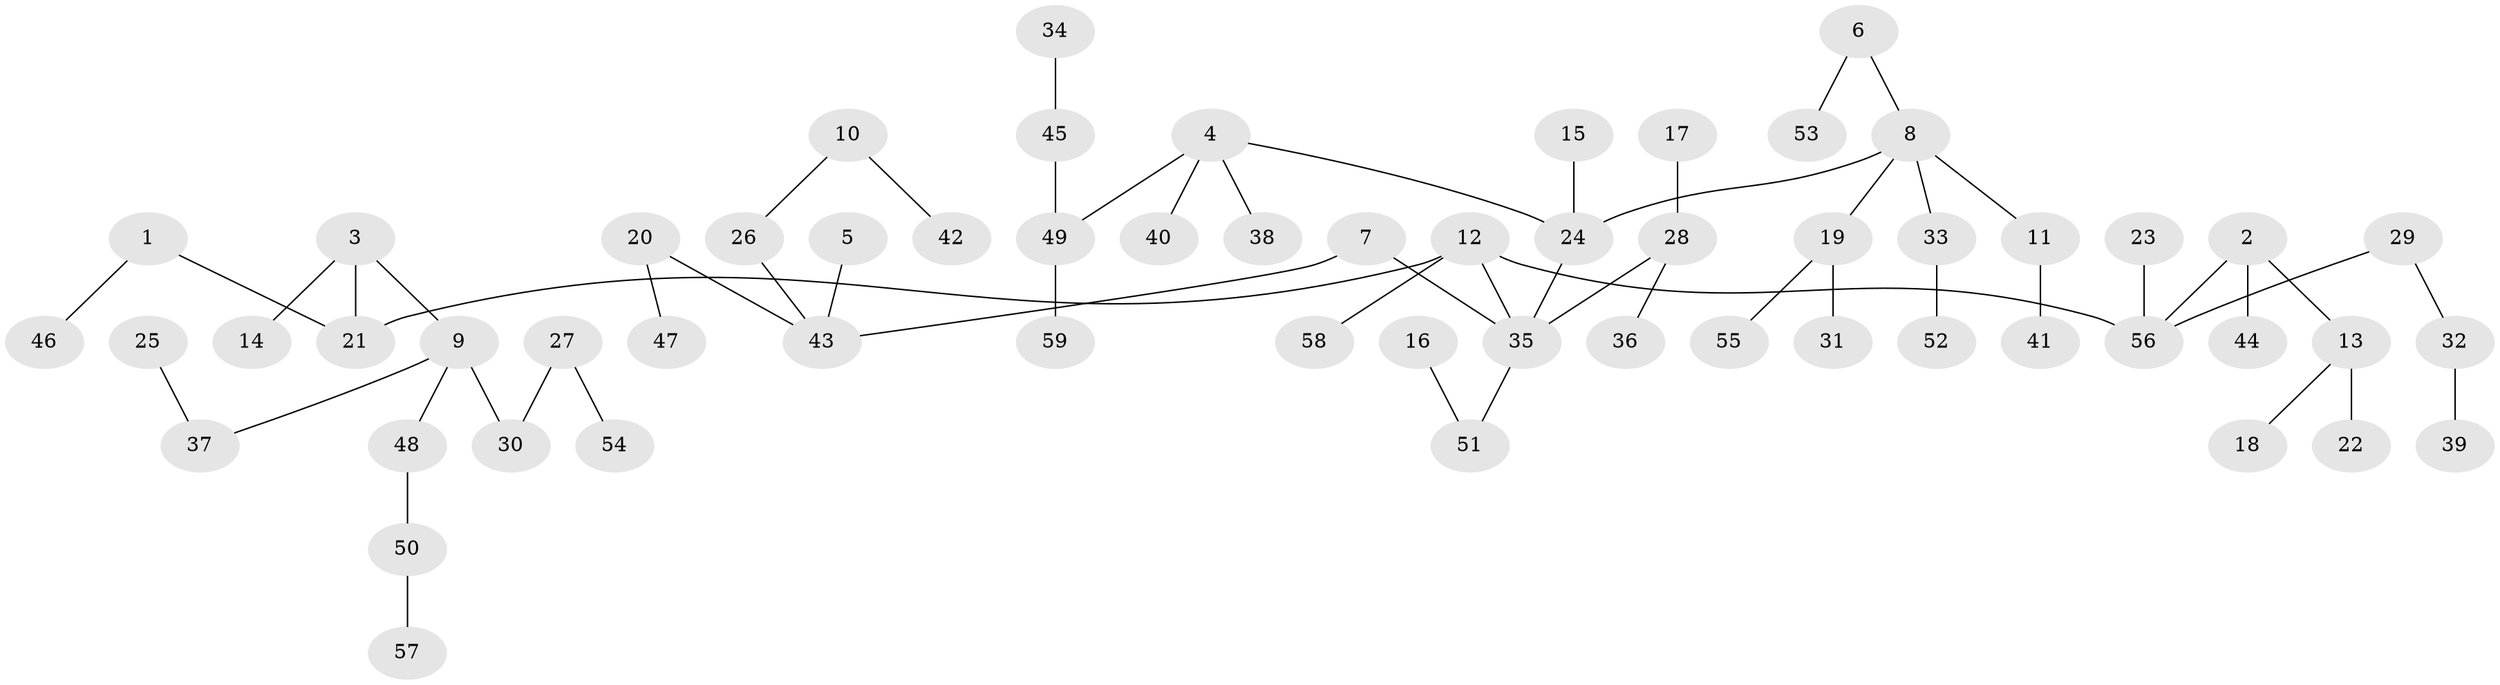 // original degree distribution, {7: 0.008547008547008548, 3: 0.15384615384615385, 4: 0.07692307692307693, 5: 0.017094017094017096, 2: 0.28205128205128205, 6: 0.008547008547008548, 1: 0.452991452991453}
// Generated by graph-tools (version 1.1) at 2025/02/03/09/25 03:02:19]
// undirected, 59 vertices, 58 edges
graph export_dot {
graph [start="1"]
  node [color=gray90,style=filled];
  1;
  2;
  3;
  4;
  5;
  6;
  7;
  8;
  9;
  10;
  11;
  12;
  13;
  14;
  15;
  16;
  17;
  18;
  19;
  20;
  21;
  22;
  23;
  24;
  25;
  26;
  27;
  28;
  29;
  30;
  31;
  32;
  33;
  34;
  35;
  36;
  37;
  38;
  39;
  40;
  41;
  42;
  43;
  44;
  45;
  46;
  47;
  48;
  49;
  50;
  51;
  52;
  53;
  54;
  55;
  56;
  57;
  58;
  59;
  1 -- 21 [weight=1.0];
  1 -- 46 [weight=1.0];
  2 -- 13 [weight=1.0];
  2 -- 44 [weight=1.0];
  2 -- 56 [weight=1.0];
  3 -- 9 [weight=1.0];
  3 -- 14 [weight=1.0];
  3 -- 21 [weight=1.0];
  4 -- 24 [weight=1.0];
  4 -- 38 [weight=1.0];
  4 -- 40 [weight=1.0];
  4 -- 49 [weight=1.0];
  5 -- 43 [weight=1.0];
  6 -- 8 [weight=1.0];
  6 -- 53 [weight=1.0];
  7 -- 35 [weight=1.0];
  7 -- 43 [weight=1.0];
  8 -- 11 [weight=1.0];
  8 -- 19 [weight=1.0];
  8 -- 24 [weight=1.0];
  8 -- 33 [weight=1.0];
  9 -- 30 [weight=1.0];
  9 -- 37 [weight=1.0];
  9 -- 48 [weight=1.0];
  10 -- 26 [weight=1.0];
  10 -- 42 [weight=1.0];
  11 -- 41 [weight=1.0];
  12 -- 21 [weight=1.0];
  12 -- 35 [weight=1.0];
  12 -- 56 [weight=1.0];
  12 -- 58 [weight=1.0];
  13 -- 18 [weight=1.0];
  13 -- 22 [weight=1.0];
  15 -- 24 [weight=1.0];
  16 -- 51 [weight=1.0];
  17 -- 28 [weight=1.0];
  19 -- 31 [weight=1.0];
  19 -- 55 [weight=1.0];
  20 -- 43 [weight=1.0];
  20 -- 47 [weight=1.0];
  23 -- 56 [weight=1.0];
  24 -- 35 [weight=1.0];
  25 -- 37 [weight=1.0];
  26 -- 43 [weight=1.0];
  27 -- 30 [weight=1.0];
  27 -- 54 [weight=1.0];
  28 -- 35 [weight=1.0];
  28 -- 36 [weight=1.0];
  29 -- 32 [weight=1.0];
  29 -- 56 [weight=1.0];
  32 -- 39 [weight=1.0];
  33 -- 52 [weight=1.0];
  34 -- 45 [weight=1.0];
  35 -- 51 [weight=1.0];
  45 -- 49 [weight=1.0];
  48 -- 50 [weight=1.0];
  49 -- 59 [weight=1.0];
  50 -- 57 [weight=1.0];
}
